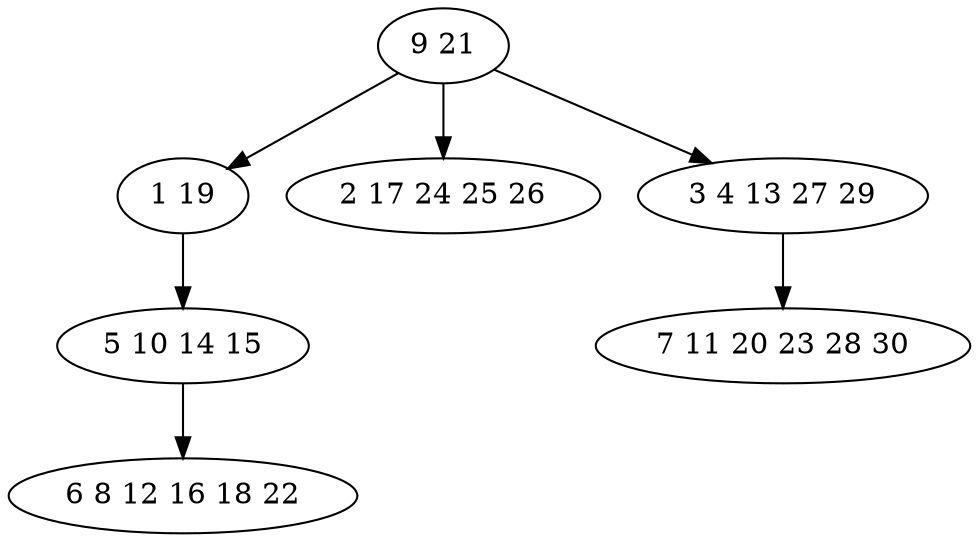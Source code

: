 digraph true_tree {
	"0" -> "1"
	"0" -> "2"
	"1" -> "3"
	"3" -> "4"
	"0" -> "5"
	"5" -> "6"
	"0" [label="9 21"];
	"1" [label="1 19"];
	"2" [label="2 17 24 25 26"];
	"3" [label="5 10 14 15"];
	"4" [label="6 8 12 16 18 22"];
	"5" [label="3 4 13 27 29"];
	"6" [label="7 11 20 23 28 30"];
}
